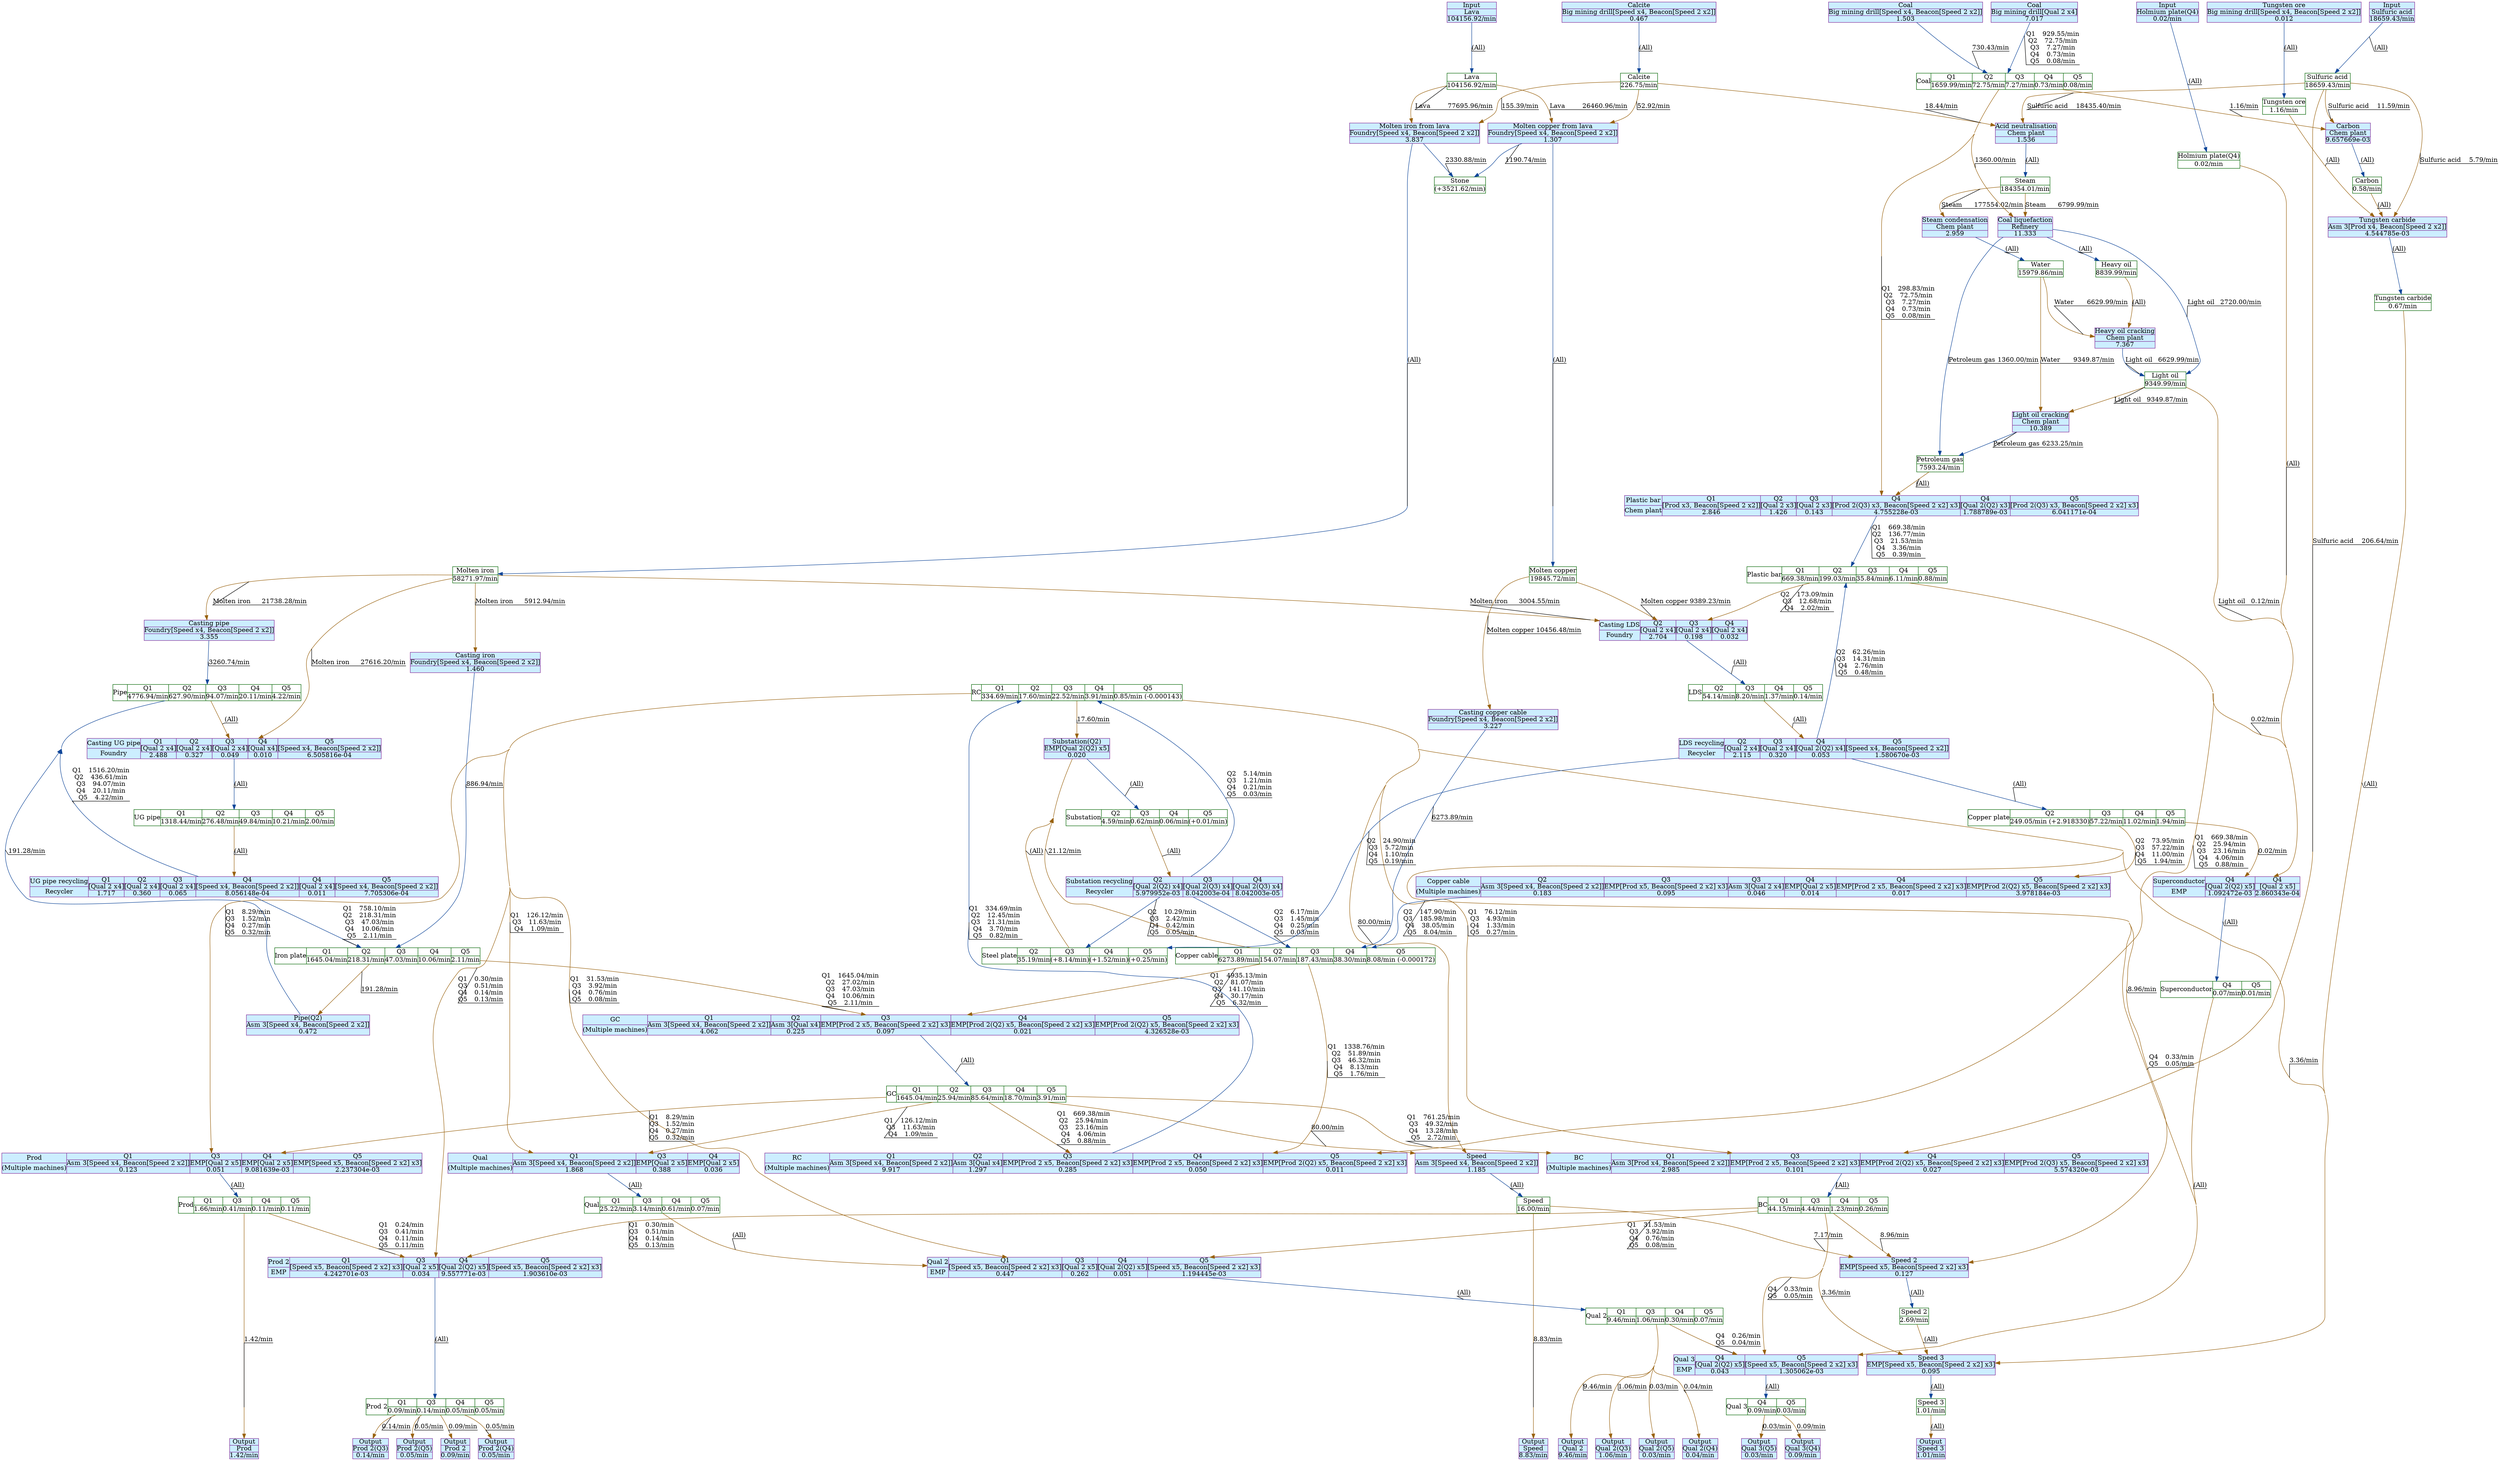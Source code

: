 digraph {
    layout="dot"
    concentrate=true
    node [shape="record"; margin=0]
    edge [decorate=true]
    0 [color="#006400"; label="{Speed|16.00/min}"]
    1 [color="#006400"; label="{Speed 2|2.69/min}"]
    2 [color="#006400"; label="{Tungsten ore|1.16/min}"]
    3 [color="#006400"; label="{Molten iron|58271.97/min}"]
    4 [color="#006400"; label="{Sulfuric acid|18659.43/min}"]
    5 [color="#006400"; label="{Lava|104156.92/min}"]
    6 [color="#006400"; label="{Carbon|0.58/min}"]
    7 [color="#006400"; label="{Petroleum gas|7593.24/min}"]
    8 [color="#006400"; label="{Steam|184354.01/min}"]
    9 [color="#006400"; label="{Water|15979.86/min}"]
    10 [color="#006400"; label="{Molten copper|19845.72/min}"]
    11 [color="#006400"; label="{Light oil|9349.99/min}"]
    12 [color="#006400"; label="{Heavy oil|8839.99/min}"]
    13 [color="#006400"; label="{Tungsten carbide|0.67/min}"]
    14 [color="#006400"; label="{Speed 3|1.01/min}"]
    15 [color="#006400"; label="{Holmium plate(Q4)|0.02/min}"]
    16 [color="#006400"; label="{Calcite|226.75/min}"]
    17 [color="#006400"; label="{Stone|(+3521.62/min)}"]
    18 [style="filled"; color="#842e99"; fillcolor="#cceeff"; label="{Speed 2|EMP[Speed x5, Beacon[Speed 2 x2] x3]|0.127}"]
    19 [style="filled"; color="#842e99"; fillcolor="#cceeff"; label="{Tungsten ore|Big mining drill[Speed x4, Beacon[Speed 2 x2]]|0.012}"]
    20 [style="filled"; color="#842e99"; fillcolor="#cceeff"; label="{Output|Prod 2|0.09/min}"]
    21 [style="filled"; color="#842e99"; fillcolor="#cceeff"; label="{Output|Qual 2|9.46/min}"]
    22 [style="filled"; color="#842e99"; fillcolor="#cceeff"; label="{Casting pipe|Foundry[Speed x4, Beacon[Speed 2 x2]]|3.355}"]
    23 [style="filled"; color="#842e99"; fillcolor="#cceeff"; label="{Input|Lava|104156.92/min}"]
    24 [style="filled"; color="#842e99"; fillcolor="#cceeff"; label="{Carbon|Chem plant|9.657669e-03}"]
    25 [style="filled"; color="#842e99"; fillcolor="#cceeff"; label="{Output|Prod 2(Q4)|0.05/min}"]
    26 [style="filled"; color="#842e99"; fillcolor="#cceeff"; label="{Output|Qual 3(Q5)|0.03/min}"]
    27 [style="filled"; color="#842e99"; fillcolor="#cceeff"; label="{Steam condensation|Chem plant|2.959}"]
    28 [style="filled"; color="#842e99"; fillcolor="#cceeff"; label="{Input|Sulfuric acid|18659.43/min}"]
    29 [style="filled"; color="#842e99"; fillcolor="#cceeff"; label="{Output|Qual 2(Q3)|1.06/min}"]
    30 [style="filled"; color="#842e99"; fillcolor="#cceeff"; label="{Heavy oil cracking|Chem plant|7.367}"]
    31 [style="filled"; color="#842e99"; fillcolor="#cceeff"; label="{Speed 3|EMP[Speed x5, Beacon[Speed 2 x2] x3]|0.095}"]
    32 [style="filled"; color="#842e99"; fillcolor="#cceeff"; label="{Coal|Big mining drill[Speed x4, Beacon[Speed 2 x2]]|1.503}"]
    33 [style="filled"; color="#842e99"; fillcolor="#cceeff"; label="{Substation(Q2)|EMP[Qual 2(Q2) x5]|0.020}"]
    34 [style="filled"; color="#842e99"; fillcolor="#cceeff"; label="{Output|Qual 3(Q4)|0.09/min}"]
    35 [style="filled"; color="#842e99"; fillcolor="#cceeff"; label="{Casting copper cable|Foundry[Speed x4, Beacon[Speed 2 x2]]|3.227}"]
    36 [style="filled"; color="#842e99"; fillcolor="#cceeff"; label="{Output|Prod 2(Q3)|0.14/min}"]
    37 [style="filled"; color="#842e99"; fillcolor="#cceeff"; label="{Output|Speed|8.83/min}"]
    38 [style="filled"; color="#842e99"; fillcolor="#cceeff"; label="{Acid neutralisation|Chem plant|1.536}"]
    39 [style="filled"; color="#842e99"; fillcolor="#cceeff"; label="{Output|Speed 3|1.01/min}"]
    40 [style="filled"; color="#842e99"; fillcolor="#cceeff"; label="{Input|Holmium plate(Q4)|0.02/min}"]
    41 [style="filled"; color="#842e99"; fillcolor="#cceeff"; label="{Casting iron|Foundry[Speed x4, Beacon[Speed 2 x2]]|1.460}"]
    42 [style="filled"; color="#842e99"; fillcolor="#cceeff"; label="{Pipe(Q2)|Asm 3[Speed x4, Beacon[Speed 2 x2]]|0.472}"]
    43 [style="filled"; color="#842e99"; fillcolor="#cceeff"; label="{Tungsten carbide|Asm 3[Prod x4, Beacon[Speed 2 x2]]|4.544785e-03}"]
    44 [style="filled"; color="#842e99"; fillcolor="#cceeff"; label="{Output|Qual 2(Q5)|0.03/min}"]
    45 [style="filled"; color="#842e99"; fillcolor="#cceeff"; label="{Molten iron from lava|Foundry[Speed x4, Beacon[Speed 2 x2]]|3.837}"]
    46 [style="filled"; color="#842e99"; fillcolor="#cceeff"; label="{Coal liquefaction|Refinery|11.333}"]
    47 [style="filled"; color="#842e99"; fillcolor="#cceeff"; label="{Light oil cracking|Chem plant|10.389}"]
    48 [style="filled"; color="#842e99"; fillcolor="#cceeff"; label="{Calcite|Big mining drill[Speed x4, Beacon[Speed 2 x2]]|0.467}"]
    49 [style="filled"; color="#842e99"; fillcolor="#cceeff"; label="{Coal|Big mining drill[Qual 2 x4]|7.017}"]
    50 [style="filled"; color="#842e99"; fillcolor="#cceeff"; label="{Output|Prod|1.42/min}"]
    51 [style="filled"; color="#842e99"; fillcolor="#cceeff"; label="{Speed|Asm 3[Speed x4, Beacon[Speed 2 x2]]|1.185}"]
    52 [style="filled"; color="#842e99"; fillcolor="#cceeff"; label="{Output|Prod 2(Q5)|0.05/min}"]
    53 [style="filled"; color="#842e99"; fillcolor="#cceeff"; label="{Molten copper from lava|Foundry[Speed x4, Beacon[Speed 2 x2]]|1.307}"]
    54 [style="filled"; color="#842e99"; fillcolor="#cceeff"; label="{Output|Qual 2(Q4)|0.04/min}"]
    55 [color="#006400"; label="{BC}|{Q1|44.15/min}|{Q3|4.44/min}|{Q4|1.23/min}|{Q5|0.26/min}"]
    56 [color="#006400"; label="{RC}|{Q1|334.69/min}|{Q2|17.60/min}|{Q3|22.52/min}|{Q4|3.91/min}|{Q5|0.85/min (-0.000143)}"]
    57 [color="#006400"; label="{Iron plate}|{Q1|1645.04/min}|{Q2|218.31/min}|{Q3|47.03/min}|{Q4|10.06/min}|{Q5|2.11/min}"]
    58 [color="#006400"; label="{Copper cable}|{Q1|6273.89/min}|{Q2|154.07/min}|{Q3|187.43/min}|{Q4|38.30/min}|{Q5|8.08/min (-0.000172)}"]
    59 [color="#006400"; label="{GC}|{Q1|1645.04/min}|{Q2|25.94/min}|{Q3|85.64/min}|{Q4|18.70/min}|{Q5|3.91/min}"]
    60 [color="#006400"; label="{UG pipe}|{Q1|1318.44/min}|{Q2|276.48/min}|{Q3|49.84/min}|{Q4|10.21/min}|{Q5|2.00/min}"]
    61 [color="#006400"; label="{Pipe}|{Q1|4776.94/min}|{Q2|627.90/min}|{Q3|94.07/min}|{Q4|20.11/min}|{Q5|4.22/min}"]
    62 [color="#006400"; label="{Prod 2}|{Q1|0.09/min}|{Q3|0.14/min}|{Q4|0.05/min}|{Q5|0.05/min}"]
    63 [color="#006400"; label="{Qual 2}|{Q1|9.46/min}|{Q3|1.06/min}|{Q4|0.30/min}|{Q5|0.07/min}"]
    64 [color="#006400"; label="{Prod}|{Q1|1.66/min}|{Q3|0.41/min}|{Q4|0.11/min}|{Q5|0.11/min}"]
    65 [color="#006400"; label="{Coal}|{Q1|1659.99/min}|{Q2|72.75/min}|{Q3|7.27/min}|{Q4|0.73/min}|{Q5|0.08/min}"]
    66 [color="#006400"; label="{Qual}|{Q1|25.22/min}|{Q3|3.14/min}|{Q4|0.61/min}|{Q5|0.07/min}"]
    67 [color="#006400"; label="{Plastic bar}|{Q1|669.38/min}|{Q2|199.03/min}|{Q3|35.84/min}|{Q4|6.11/min}|{Q5|0.88/min}"]
    68 [color="#006400"; label="{Qual 3}|{Q4|0.09/min}|{Q5|0.03/min}"]
    69 [color="#006400"; label="{Copper plate}|{Q2|249.05/min (+2.918330)}|{Q3|57.22/min}|{Q4|11.02/min}|{Q5|1.94/min}"]
    70 [color="#006400"; label="{LDS}|{Q2|54.14/min}|{Q3|8.20/min}|{Q4|1.37/min}|{Q5|0.14/min}"]
    71 [color="#006400"; label="{Steel plate}|{Q2|35.19/min}|{Q3|(+8.14/min)}|{Q4|(+1.52/min)}|{Q5|(+0.25/min)}"]
    72 [color="#006400"; label="{Substation}|{Q2|4.59/min}|{Q3|0.62/min}|{Q4|0.06/min}|{Q5|(+0.01/min)}"]
    73 [color="#006400"; label="{Superconductor}|{Q4|0.07/min}|{Q5|0.01/min}"]
    74 [style="filled"; color="#842e99"; fillcolor="#cceeff"; label="{GC|(Multiple machines)}|{Q1|Asm 3[Speed x4, Beacon[Speed 2 x2]]|4.062}|{Q2|Asm 3[Qual x4]|0.225}|{Q3|EMP[Prod 2 x5, Beacon[Speed 2 x2] x3]|0.097}|{Q4|EMP[Prod 2(Q2) x5, Beacon[Speed 2 x2] x3]|0.021}|{Q5|EMP[Prod 2(Q2) x5, Beacon[Speed 2 x2] x3]|4.326528e-03}"; shape="record"]
    75 [style="filled"; color="#842e99"; fillcolor="#cceeff"; label="{Casting UG pipe|Foundry}|{Q1|[Qual 2 x4]|2.488}|{Q2|[Qual 2 x4]|0.327}|{Q3|[Qual 2 x4]|0.049}|{Q4|[Qual x4]|0.010}|{Q5|[Speed x4, Beacon[Speed 2 x2]]|6.505816e-04}"; shape="record"]
    76 [style="filled"; color="#842e99"; fillcolor="#cceeff"; label="{BC|(Multiple machines)}|{Q1|Asm 3[Prod x4, Beacon[Speed 2 x2]]|2.985}|{Q3|EMP[Prod 2 x5, Beacon[Speed 2 x2] x3]|0.101}|{Q4|EMP[Prod 2(Q2) x5, Beacon[Speed 2 x2] x3]|0.027}|{Q5|EMP[Prod 2(Q3) x5, Beacon[Speed 2 x2] x3]|5.574320e-03}"; shape="record"]
    77 [style="filled"; color="#842e99"; fillcolor="#cceeff"; label="{Prod 2|EMP}|{Q1|[Speed x5, Beacon[Speed 2 x2] x3]|4.242701e-03}|{Q3|[Qual 2 x5]|0.034}|{Q4|[Qual 2(Q2) x5]|9.557771e-03}|{Q5|[Speed x5, Beacon[Speed 2 x2] x3]|1.903610e-03}"; shape="record"]
    78 [style="filled"; color="#842e99"; fillcolor="#cceeff"; label="{UG pipe recycling|Recycler}|{Q1|[Qual 2 x4]|1.717}|{Q2|[Qual 2 x4]|0.360}|{Q3|[Qual 2 x4]|0.065}|{Q4|[Speed x4, Beacon[Speed 2 x2]]|8.056148e-04}|{Q4|[Qual 2 x4]|0.011}|{Q5|[Speed x4, Beacon[Speed 2 x2]]|7.705306e-04}"; shape="record"]
    79 [style="filled"; color="#842e99"; fillcolor="#cceeff"; label="{Qual 2|EMP}|{Q1|[Speed x5, Beacon[Speed 2 x2] x3]|0.447}|{Q3|[Qual 2 x5]|0.262}|{Q4|[Qual 2(Q2) x5]|0.051}|{Q5|[Speed x5, Beacon[Speed 2 x2] x3]|1.194445e-03}"; shape="record"]
    80 [style="filled"; color="#842e99"; fillcolor="#cceeff"; label="{RC|(Multiple machines)}|{Q1|Asm 3[Speed x4, Beacon[Speed 2 x2]]|9.917}|{Q2|Asm 3[Qual x4]|1.297}|{Q3|EMP[Prod 2 x5, Beacon[Speed 2 x2] x3]|0.285}|{Q4|EMP[Prod 2 x5, Beacon[Speed 2 x2] x3]|0.050}|{Q5|EMP[Prod 2(Q2) x5, Beacon[Speed 2 x2] x3]|0.011}"; shape="record"]
    81 [style="filled"; color="#842e99"; fillcolor="#cceeff"; label="{Prod|(Multiple machines)}|{Q1|Asm 3[Speed x4, Beacon[Speed 2 x2]]|0.123}|{Q3|EMP[Qual 2 x5]|0.051}|{Q4|EMP[Qual 2 x5]|9.081639e-03}|{Q5|EMP[Speed x5, Beacon[Speed 2 x2] x3]|2.237304e-03}"; shape="record"]
    82 [style="filled"; color="#842e99"; fillcolor="#cceeff"; label="{Plastic bar|Chem plant}|{Q1|[Prod x3, Beacon[Speed 2 x2]]|2.846}|{Q2|[Qual 2 x3]|1.426}|{Q3|[Qual 2 x3]|0.143}|{Q4|[Prod 2(Q3) x3, Beacon[Speed 2 x2] x3]|4.755228e-03}|{Q4|[Qual 2(Q2) x3]|1.788789e-03}|{Q5|[Prod 2(Q3) x3, Beacon[Speed 2 x2] x3]|6.041171e-04}"; shape="record"]
    83 [style="filled"; color="#842e99"; fillcolor="#cceeff"; label="{Copper cable|(Multiple machines)}|{Q2|Asm 3[Speed x4, Beacon[Speed 2 x2]]|0.183}|{Q3|EMP[Prod x5, Beacon[Speed 2 x2] x3]|0.095}|{Q3|Asm 3[Qual 2 x4]|0.046}|{Q4|EMP[Qual 2 x5]|0.014}|{Q4|EMP[Prod 2 x5, Beacon[Speed 2 x2] x3]|0.017}|{Q5|EMP[Prod 2(Q2) x5, Beacon[Speed 2 x2] x3]|3.978184e-03}"; shape="record"]
    84 [style="filled"; color="#842e99"; fillcolor="#cceeff"; label="{Qual|(Multiple machines)}|{Q1|Asm 3[Speed x4, Beacon[Speed 2 x2]]|1.868}|{Q3|EMP[Qual 2 x5]|0.388}|{Q4|EMP[Qual 2 x5]|0.036}"; shape="record"]
    85 [style="filled"; color="#842e99"; fillcolor="#cceeff"; label="{Casting LDS|Foundry}|{Q2|[Qual 2 x4]|2.704}|{Q3|[Qual 2 x4]|0.198}|{Q4|[Qual 2 x4]|0.032}"; shape="record"]
    86 [style="filled"; color="#842e99"; fillcolor="#cceeff"; label="{Substation recycling|Recycler}|{Q2|[Qual 2(Q2) x4]|5.979952e-03}|{Q3|[Qual 2(Q3) x4]|8.042003e-04}|{Q4|[Qual 2(Q3) x4]|8.042003e-05}"; shape="record"]
    87 [style="filled"; color="#842e99"; fillcolor="#cceeff"; label="{Superconductor|EMP}|{Q4|[Qual 2(Q2) x5]|1.092472e-03}|{Q4|[Qual 2 x5]|2.860343e-04}"; shape="record"]
    88 [style="filled"; color="#842e99"; fillcolor="#cceeff"; label="{LDS recycling|Recycler}|{Q2|[Qual 2 x4]|2.115}|{Q3|[Qual 2 x4]|0.320}|{Q4|[Qual 2(Q2) x4]|0.053}|{Q5|[Speed x4, Beacon[Speed 2 x2]]|1.580670e-03}"; shape="record"]
    89 [style="filled"; color="#842e99"; fillcolor="#cceeff"; label="{Qual 3|EMP}|{Q4|[Qual 2(Q2) x5]|0.043}|{Q5|[Speed x5, Beacon[Speed 2 x2] x3]|1.305062e-03}"; shape="record"]
    0 -> 18 [color="#99620f"; label="7.17/min
"]
    0 -> 37 [color="#99620f"; label="8.83/min
"]
    1 -> 31 [color="#99620f"; label="(All)"]
    2 -> 43 [color="#99620f"; label="(All)"]
    3 -> 22 [color="#99620f"; label="Molten iron	21738.28/min
"]
    3 -> 41 [color="#99620f"; label="Molten iron	5912.94/min
"]
    3 -> 75 [color="#99620f"; label="Molten iron	27616.20/min
"]
    3 -> 85 [color="#99620f"; label="Molten iron	3004.55/min
"]
    4 -> 24 [color="#99620f"; label="Sulfuric acid	11.59/min
"]
    4 -> 38 [color="#99620f"; label="Sulfuric acid	18435.40/min
"]
    4 -> 43 [color="#99620f"; label="Sulfuric acid	5.79/min
"]
    4 -> 76 [color="#99620f"; label="Sulfuric acid	206.64/min
"]
    5 -> 45 [color="#99620f"; label="Lava	77695.96/min
"]
    5 -> 53 [color="#99620f"; label="Lava	26460.96/min
"]
    6 -> 43 [color="#99620f"; label="(All)"]
    7 -> 82 [color="#99620f"; label="(All)"]
    8 -> 27 [color="#99620f"; label="Steam	177554.02/min
"]
    8 -> 46 [color="#99620f"; label="Steam	6799.99/min
"]
    9 -> 30 [color="#99620f"; label="Water	6629.99/min
"]
    9 -> 47 [color="#99620f"; label="Water	9349.87/min
"]
    10 -> 35 [color="#99620f"; label="Molten copper	10456.48/min
"]
    10 -> 85 [color="#99620f"; label="Molten copper	9389.23/min
"]
    11 -> 47 [color="#99620f"; label="Light oil	9349.87/min
"]
    11 -> 87 [color="#99620f"; label="Light oil	0.12/min
"]
    12 -> 30 [color="#99620f"; label="(All)"]
    13 -> 31 [color="#99620f"; label="(All)"]
    14 -> 39 [color="#99620f"; label="(All)"]
    15 -> 87 [color="#99620f"; label="(All)"]
    16 -> 38 [color="#99620f"; label="18.44/min
"]
    16 -> 45 [color="#99620f"; label="155.39/min
"]
    16 -> 53 [color="#99620f"; label="52.92/min
"]
    18 -> 1 [color="#0f4699"; label="(All)"]
    19 -> 2 [color="#0f4699"; label="(All)"]
    22 -> 61 [color="#0f4699"; label="3260.74/min
"]
    23 -> 5 [color="#0f4699"; label="(All)"]
    24 -> 6 [color="#0f4699"; label="(All)"]
    27 -> 9 [color="#0f4699"; label="(All)"]
    28 -> 4 [color="#0f4699"; label="(All)"]
    30 -> 11 [color="#0f4699"; label="Light oil	6629.99/min
"]
    31 -> 14 [color="#0f4699"; label="(All)"]
    32 -> 65 [color="#0f4699"; label="730.43/min
"]
    33 -> 72 [color="#0f4699"; label="(All)"]
    35 -> 58 [color="#0f4699"; label="6273.89/min
"]
    38 -> 8 [color="#0f4699"; label="(All)"]
    40 -> 15 [color="#0f4699"; label="(All)"]
    41 -> 57 [color="#0f4699"; label="886.94/min
"]
    42 -> 61 [color="#0f4699"; label="191.28/min
"]
    43 -> 13 [color="#0f4699"; label="(All)"]
    45 -> 17 [color="#0f4699"; label="2330.88/min
"]
    45 -> 3 [color="#0f4699"; label="(All)"]
    46 -> 7 [color="#0f4699"; label="Petroleum gas	1360.00/min
"]
    46 -> 11 [color="#0f4699"; label="Light oil	2720.00/min
"]
    46 -> 12 [color="#0f4699"; label="(All)"]
    47 -> 7 [color="#0f4699"; label="Petroleum gas	6233.25/min
"]
    48 -> 16 [color="#0f4699"; label="(All)"]
    49 -> 65 [color="#0f4699"; label="Q1	929.55/min
Q2	72.75/min
Q3	7.27/min
Q4	0.73/min
Q5	0.08/min
"]
    51 -> 0 [color="#0f4699"; label="(All)"]
    53 -> 17 [color="#0f4699"; label="1190.74/min
"]
    53 -> 10 [color="#0f4699"; label="(All)"]
    55 -> 18 [color="#99620f"; label="8.96/min
"]
    55 -> 31 [color="#99620f"; label="3.36/min
"]
    55 -> 77 [color="#99620f"; label="Q1	0.30/min
Q3	0.51/min
Q4	0.14/min
Q5	0.13/min
"]
    55 -> 79 [color="#99620f"; label="Q1	31.53/min
Q3	3.92/min
Q4	0.76/min
Q5	0.08/min
"]
    55 -> 89 [color="#99620f"; label="Q4	0.33/min
Q5	0.05/min
"]
    56 -> 18 [color="#99620f"; label="8.96/min
"]
    56 -> 31 [color="#99620f"; label="3.36/min
"]
    56 -> 51 [color="#99620f"; label="80.00/min
"]
    56 -> 33 [color="#99620f"; label="17.60/min
"]
    56 -> 76 [color="#99620f"; label="Q1	76.12/min
Q3	4.93/min
Q4	1.33/min
Q5	0.27/min
"]
    56 -> 77 [color="#99620f"; label="Q1	0.30/min
Q3	0.51/min
Q4	0.14/min
Q5	0.13/min
"]
    56 -> 79 [color="#99620f"; label="Q1	31.53/min
Q3	3.92/min
Q4	0.76/min
Q5	0.08/min
"]
    56 -> 81 [color="#99620f"; label="Q1	8.29/min
Q3	1.52/min
Q4	0.27/min
Q5	0.32/min
"]
    56 -> 84 [color="#99620f"; label="Q1	126.12/min
Q3	11.63/min
Q4	1.09/min
"]
    56 -> 89 [color="#99620f"; label="Q4	0.33/min
Q5	0.05/min
"]
    57 -> 42 [color="#99620f"; label="191.28/min
"]
    57 -> 74 [color="#99620f"; label="Q1	1645.04/min
Q2	27.02/min
Q3	47.03/min
Q4	10.06/min
Q5	2.11/min
"]
    58 -> 33 [color="#99620f"; label="21.12/min
"]
    58 -> 74 [color="#99620f"; label="Q1	4935.13/min
Q2	81.07/min
Q3	141.10/min
Q4	30.17/min
Q5	6.32/min
"]
    58 -> 80 [color="#99620f"; label="Q1	1338.76/min
Q2	51.89/min
Q3	46.32/min
Q4	8.13/min
Q5	1.76/min
"]
    59 -> 51 [color="#99620f"; label="80.00/min
"]
    59 -> 76 [color="#99620f"; label="Q1	761.25/min
Q3	49.32/min
Q4	13.28/min
Q5	2.72/min
"]
    59 -> 80 [color="#99620f"; label="Q1	669.38/min
Q2	25.94/min
Q3	23.16/min
Q4	4.06/min
Q5	0.88/min
"]
    59 -> 81 [color="#99620f"; label="Q1	8.29/min
Q3	1.52/min
Q4	0.27/min
Q5	0.32/min
"]
    59 -> 84 [color="#99620f"; label="Q1	126.12/min
Q3	11.63/min
Q4	1.09/min
"]
    60 -> 78 [color="#99620f"; label="(All)"]
    61 -> 75 [color="#99620f"; label="(All)"]
    62 -> 20 [color="#99620f"; label="0.09/min
"]
    62 -> 25 [color="#99620f"; label="0.05/min
"]
    62 -> 52 [color="#99620f"; label="0.05/min
"]
    62 -> 36 [color="#99620f"; label="0.14/min
"]
    63 -> 21 [color="#99620f"; label="9.46/min
"]
    63 -> 44 [color="#99620f"; label="0.03/min
"]
    63 -> 29 [color="#99620f"; label="1.06/min
"]
    63 -> 54 [color="#99620f"; label="0.04/min
"]
    63 -> 89 [color="#99620f"; label="Q4	0.26/min
Q5	0.04/min
"]
    64 -> 50 [color="#99620f"; label="1.42/min
"]
    64 -> 77 [color="#99620f"; label="Q1	0.24/min
Q3	0.41/min
Q4	0.11/min
Q5	0.11/min
"]
    65 -> 24 [color="#99620f"; label="1.16/min
"]
    65 -> 46 [color="#99620f"; label="1360.00/min
"]
    65 -> 82 [color="#99620f"; label="Q1	298.83/min
Q2	72.75/min
Q3	7.27/min
Q4	0.73/min
Q5	0.08/min
"]
    66 -> 79 [color="#99620f"; label="(All)"]
    67 -> 80 [color="#99620f"; label="Q1	669.38/min
Q2	25.94/min
Q3	23.16/min
Q4	4.06/min
Q5	0.88/min
"]
    67 -> 85 [color="#99620f"; label="Q2	173.09/min
Q3	12.68/min
Q4	2.02/min
"]
    67 -> 87 [color="#99620f"; label="0.02/min
"]
    68 -> 26 [color="#99620f"; label="0.03/min
"]
    68 -> 34 [color="#99620f"; label="0.09/min
"]
    69 -> 83 [color="#99620f"; label="Q2	73.95/min
Q3	57.22/min
Q4	11.00/min
Q5	1.94/min
"]
    69 -> 87 [color="#99620f"; label="0.02/min
"]
    70 -> 88 [color="#99620f"; label="(All)"]
    71 -> 33 [color="#99620f"; label="(All)"]
    72 -> 86 [color="#99620f"; label="(All)"]
    73 -> 89 [color="#99620f"; label="(All)"]
    74 -> 59 [color="#0f4699"; label="(All)"]
    75 -> 60 [color="#0f4699"; label="(All)"]
    76 -> 55 [color="#0f4699"; label="(All)"]
    77 -> 62 [color="#0f4699"; label="(All)"]
    78 -> 57 [color="#0f4699"; label="Q1	758.10/min
Q2	218.31/min
Q3	47.03/min
Q4	10.06/min
Q5	2.11/min
"]
    78 -> 61 [color="#0f4699"; label="Q1	1516.20/min
Q2	436.61/min
Q3	94.07/min
Q4	20.11/min
Q5	4.22/min
"]
    79 -> 63 [color="#0f4699"; label="(All)"]
    80 -> 56 [color="#0f4699"; label="Q1	334.69/min
Q2	12.45/min
Q3	21.31/min
Q4	3.70/min
Q5	0.82/min
"]
    81 -> 64 [color="#0f4699"; label="(All)"]
    82 -> 67 [color="#0f4699"; label="Q1	669.38/min
Q2	136.77/min
Q3	21.53/min
Q4	3.36/min
Q5	0.39/min
"]
    83 -> 58 [color="#0f4699"; label="Q2	147.90/min
Q3	185.98/min
Q4	38.05/min
Q5	8.04/min
"]
    84 -> 66 [color="#0f4699"; label="(All)"]
    85 -> 70 [color="#0f4699"; label="(All)"]
    86 -> 56 [color="#0f4699"; label="Q2	5.14/min
Q3	1.21/min
Q4	0.21/min
Q5	0.03/min
"]
    86 -> 58 [color="#0f4699"; label="Q2	6.17/min
Q3	1.45/min
Q4	0.25/min
Q5	0.03/min
"]
    86 -> 71 [color="#0f4699"; label="Q2	10.29/min
Q3	2.42/min
Q4	0.42/min
Q5	0.05/min
"]
    87 -> 73 [color="#0f4699"; label="(All)"]
    88 -> 67 [color="#0f4699"; label="Q2	62.26/min
Q3	14.31/min
Q4	2.76/min
Q5	0.48/min
"]
    88 -> 69 [color="#0f4699"; label="(All)"]
    88 -> 71 [color="#0f4699"; label="Q2	24.90/min
Q3	5.72/min
Q4	1.10/min
Q5	0.19/min
"]
    89 -> 68 [color="#0f4699"; label="(All)"]
    subgraph {
        rank="source"
        19
        23
        28
        32
        40
        48
        49
    }
    subgraph {
        rank="sink"
        20
        21
        25
        26
        29
        34
        36
        37
        39
        44
        50
        52
        54
    }
}
